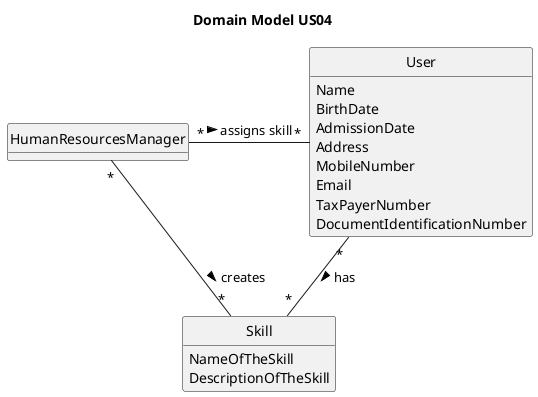 @startuml
skinparam monochrome true
skinparam packageStyle rectangle
skinparam shadowing false

'left to right direction

skinparam classAttributeIconSize 0

hide circle
hide methods

title Domain Model US04

class User {
     Name
     BirthDate
     AdmissionDate
     Address
     MobileNumber
     Email
     TaxPayerNumber
     DocumentIdentificationNumber
}

class Skill {
     NameOfTheSkill
     DescriptionOfTheSkill
}

class HumanResourcesManager  {
}

User "*" -- "*" Skill : has >
HumanResourcesManager "*" - "*" User : assigns skill >
HumanResourcesManager "*" - "*" Skill : creates >


@enduml